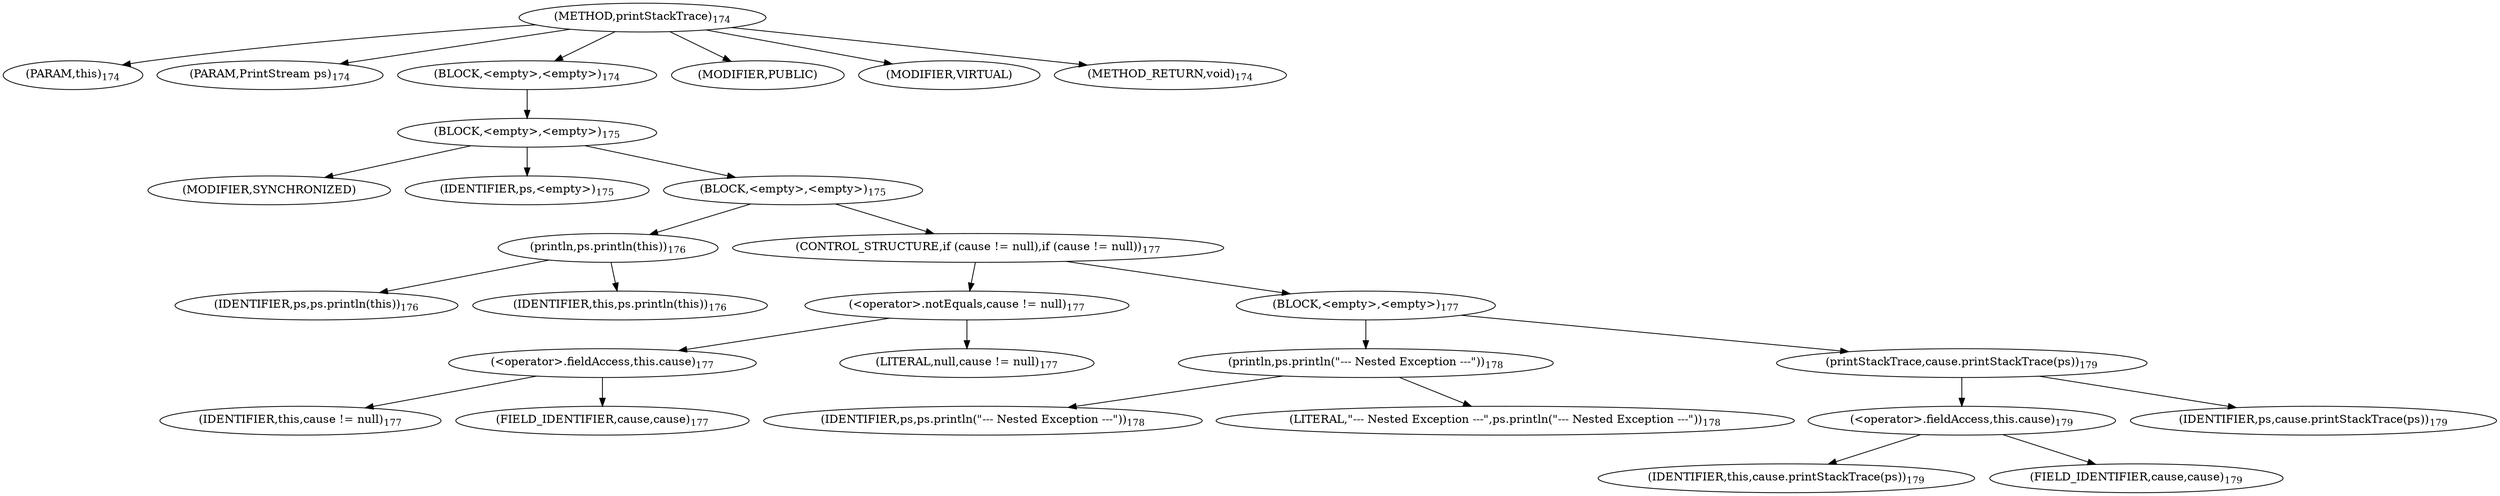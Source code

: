 digraph "printStackTrace" {  
"230" [label = <(METHOD,printStackTrace)<SUB>174</SUB>> ]
"29" [label = <(PARAM,this)<SUB>174</SUB>> ]
"231" [label = <(PARAM,PrintStream ps)<SUB>174</SUB>> ]
"232" [label = <(BLOCK,&lt;empty&gt;,&lt;empty&gt;)<SUB>174</SUB>> ]
"233" [label = <(BLOCK,&lt;empty&gt;,&lt;empty&gt;)<SUB>175</SUB>> ]
"234" [label = <(MODIFIER,SYNCHRONIZED)> ]
"235" [label = <(IDENTIFIER,ps,&lt;empty&gt;)<SUB>175</SUB>> ]
"236" [label = <(BLOCK,&lt;empty&gt;,&lt;empty&gt;)<SUB>175</SUB>> ]
"237" [label = <(println,ps.println(this))<SUB>176</SUB>> ]
"238" [label = <(IDENTIFIER,ps,ps.println(this))<SUB>176</SUB>> ]
"28" [label = <(IDENTIFIER,this,ps.println(this))<SUB>176</SUB>> ]
"239" [label = <(CONTROL_STRUCTURE,if (cause != null),if (cause != null))<SUB>177</SUB>> ]
"240" [label = <(&lt;operator&gt;.notEquals,cause != null)<SUB>177</SUB>> ]
"241" [label = <(&lt;operator&gt;.fieldAccess,this.cause)<SUB>177</SUB>> ]
"242" [label = <(IDENTIFIER,this,cause != null)<SUB>177</SUB>> ]
"243" [label = <(FIELD_IDENTIFIER,cause,cause)<SUB>177</SUB>> ]
"244" [label = <(LITERAL,null,cause != null)<SUB>177</SUB>> ]
"245" [label = <(BLOCK,&lt;empty&gt;,&lt;empty&gt;)<SUB>177</SUB>> ]
"246" [label = <(println,ps.println(&quot;--- Nested Exception ---&quot;))<SUB>178</SUB>> ]
"247" [label = <(IDENTIFIER,ps,ps.println(&quot;--- Nested Exception ---&quot;))<SUB>178</SUB>> ]
"248" [label = <(LITERAL,&quot;--- Nested Exception ---&quot;,ps.println(&quot;--- Nested Exception ---&quot;))<SUB>178</SUB>> ]
"249" [label = <(printStackTrace,cause.printStackTrace(ps))<SUB>179</SUB>> ]
"250" [label = <(&lt;operator&gt;.fieldAccess,this.cause)<SUB>179</SUB>> ]
"251" [label = <(IDENTIFIER,this,cause.printStackTrace(ps))<SUB>179</SUB>> ]
"252" [label = <(FIELD_IDENTIFIER,cause,cause)<SUB>179</SUB>> ]
"253" [label = <(IDENTIFIER,ps,cause.printStackTrace(ps))<SUB>179</SUB>> ]
"254" [label = <(MODIFIER,PUBLIC)> ]
"255" [label = <(MODIFIER,VIRTUAL)> ]
"256" [label = <(METHOD_RETURN,void)<SUB>174</SUB>> ]
  "230" -> "29" 
  "230" -> "231" 
  "230" -> "232" 
  "230" -> "254" 
  "230" -> "255" 
  "230" -> "256" 
  "232" -> "233" 
  "233" -> "234" 
  "233" -> "235" 
  "233" -> "236" 
  "236" -> "237" 
  "236" -> "239" 
  "237" -> "238" 
  "237" -> "28" 
  "239" -> "240" 
  "239" -> "245" 
  "240" -> "241" 
  "240" -> "244" 
  "241" -> "242" 
  "241" -> "243" 
  "245" -> "246" 
  "245" -> "249" 
  "246" -> "247" 
  "246" -> "248" 
  "249" -> "250" 
  "249" -> "253" 
  "250" -> "251" 
  "250" -> "252" 
}
